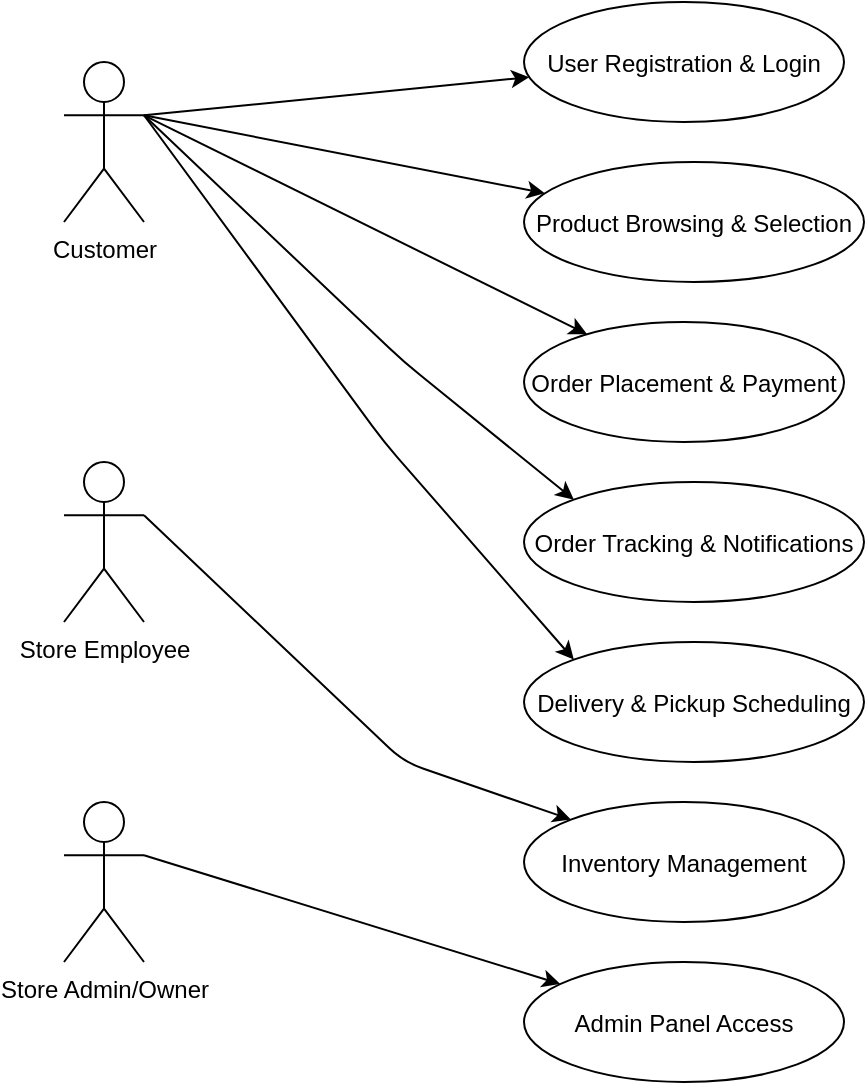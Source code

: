 <mxfile version="26.0.10">
  <diagram name="Page-1" id="X_PaCagBKsvI_XJf3mgC">
    <mxGraphModel dx="1434" dy="712" grid="1" gridSize="10" guides="1" tooltips="1" connect="1" arrows="1" fold="1" page="1" pageScale="1" pageWidth="850" pageHeight="1100" math="0" shadow="0">
      <root>
        <mxCell id="0" />
        <mxCell id="1" parent="0" />
        <mxCell id="tc8aLYQucbalau6gMRA4-1" value="User Registration &amp; Login" style="ellipse;" vertex="1" parent="1">
          <mxGeometry x="300" y="100" width="160" height="60" as="geometry" />
        </mxCell>
        <mxCell id="tc8aLYQucbalau6gMRA4-2" value="Product Browsing &amp; Selection" style="ellipse;" vertex="1" parent="1">
          <mxGeometry x="300" y="180" width="170" height="60" as="geometry" />
        </mxCell>
        <mxCell id="tc8aLYQucbalau6gMRA4-3" value="Order Placement &amp; Payment" style="ellipse;" vertex="1" parent="1">
          <mxGeometry x="300" y="260" width="160" height="60" as="geometry" />
        </mxCell>
        <mxCell id="tc8aLYQucbalau6gMRA4-4" value="Order Tracking &amp; Notifications" style="ellipse;" vertex="1" parent="1">
          <mxGeometry x="300" y="340" width="170" height="60" as="geometry" />
        </mxCell>
        <mxCell id="tc8aLYQucbalau6gMRA4-5" value="Inventory Management" style="ellipse;" vertex="1" parent="1">
          <mxGeometry x="300" y="500" width="160" height="60" as="geometry" />
        </mxCell>
        <mxCell id="tc8aLYQucbalau6gMRA4-6" value="Delivery &amp; Pickup Scheduling" style="ellipse;" vertex="1" parent="1">
          <mxGeometry x="300" y="420" width="170" height="60" as="geometry" />
        </mxCell>
        <mxCell id="tc8aLYQucbalau6gMRA4-7" value="Admin Panel Access" style="ellipse;" vertex="1" parent="1">
          <mxGeometry x="300" y="580" width="160" height="60" as="geometry" />
        </mxCell>
        <mxCell id="tc8aLYQucbalau6gMRA4-8" style="exitX=1;exitY=0.333;exitDx=0;exitDy=0;exitPerimeter=0;" edge="1" parent="1" source="tc8aLYQucbalau6gMRA4-15" target="tc8aLYQucbalau6gMRA4-1">
          <mxGeometry relative="1" as="geometry" />
        </mxCell>
        <mxCell id="tc8aLYQucbalau6gMRA4-9" style="exitX=1;exitY=0.333;exitDx=0;exitDy=0;exitPerimeter=0;" edge="1" parent="1" source="tc8aLYQucbalau6gMRA4-15" target="tc8aLYQucbalau6gMRA4-2">
          <mxGeometry relative="1" as="geometry" />
        </mxCell>
        <mxCell id="tc8aLYQucbalau6gMRA4-10" style="exitX=1;exitY=0.333;exitDx=0;exitDy=0;exitPerimeter=0;" edge="1" parent="1" source="tc8aLYQucbalau6gMRA4-15" target="tc8aLYQucbalau6gMRA4-3">
          <mxGeometry relative="1" as="geometry" />
        </mxCell>
        <mxCell id="tc8aLYQucbalau6gMRA4-11" style="exitX=1;exitY=0.333;exitDx=0;exitDy=0;exitPerimeter=0;entryX=0;entryY=0;entryDx=0;entryDy=0;" edge="1" parent="1" source="tc8aLYQucbalau6gMRA4-15" target="tc8aLYQucbalau6gMRA4-4">
          <mxGeometry relative="1" as="geometry">
            <Array as="points">
              <mxPoint x="240" y="280" />
            </Array>
          </mxGeometry>
        </mxCell>
        <mxCell id="tc8aLYQucbalau6gMRA4-12" style="exitX=1;exitY=0.333;exitDx=0;exitDy=0;exitPerimeter=0;entryX=0;entryY=0;entryDx=0;entryDy=0;" edge="1" parent="1" source="tc8aLYQucbalau6gMRA4-15" target="tc8aLYQucbalau6gMRA4-6">
          <mxGeometry relative="1" as="geometry">
            <Array as="points">
              <mxPoint x="230" y="320" />
            </Array>
          </mxGeometry>
        </mxCell>
        <mxCell id="tc8aLYQucbalau6gMRA4-13" style="exitX=1;exitY=0.333;exitDx=0;exitDy=0;exitPerimeter=0;entryX=0;entryY=0;entryDx=0;entryDy=0;" edge="1" parent="1" source="tc8aLYQucbalau6gMRA4-16" target="tc8aLYQucbalau6gMRA4-5">
          <mxGeometry relative="1" as="geometry">
            <mxPoint x="130" y="386.667" as="sourcePoint" />
            <Array as="points">
              <mxPoint x="240" y="480" />
            </Array>
          </mxGeometry>
        </mxCell>
        <mxCell id="tc8aLYQucbalau6gMRA4-14" style="exitX=1;exitY=0.333;exitDx=0;exitDy=0;exitPerimeter=0;" edge="1" parent="1" source="tc8aLYQucbalau6gMRA4-17" target="tc8aLYQucbalau6gMRA4-7">
          <mxGeometry relative="1" as="geometry">
            <mxPoint x="150" y="546.863" as="sourcePoint" />
          </mxGeometry>
        </mxCell>
        <mxCell id="tc8aLYQucbalau6gMRA4-15" value="Customer" style="shape=umlActor;verticalLabelPosition=bottom;verticalAlign=top;html=1;" vertex="1" parent="1">
          <mxGeometry x="70" y="130" width="40" height="80" as="geometry" />
        </mxCell>
        <mxCell id="tc8aLYQucbalau6gMRA4-16" value="Store Employee" style="shape=umlActor;verticalLabelPosition=bottom;verticalAlign=top;html=1;" vertex="1" parent="1">
          <mxGeometry x="70" y="330" width="40" height="80" as="geometry" />
        </mxCell>
        <mxCell id="tc8aLYQucbalau6gMRA4-17" value="Store Admin/Owner" style="shape=umlActor;verticalLabelPosition=bottom;verticalAlign=top;html=1;" vertex="1" parent="1">
          <mxGeometry x="70" y="500" width="40" height="80" as="geometry" />
        </mxCell>
      </root>
    </mxGraphModel>
  </diagram>
</mxfile>

